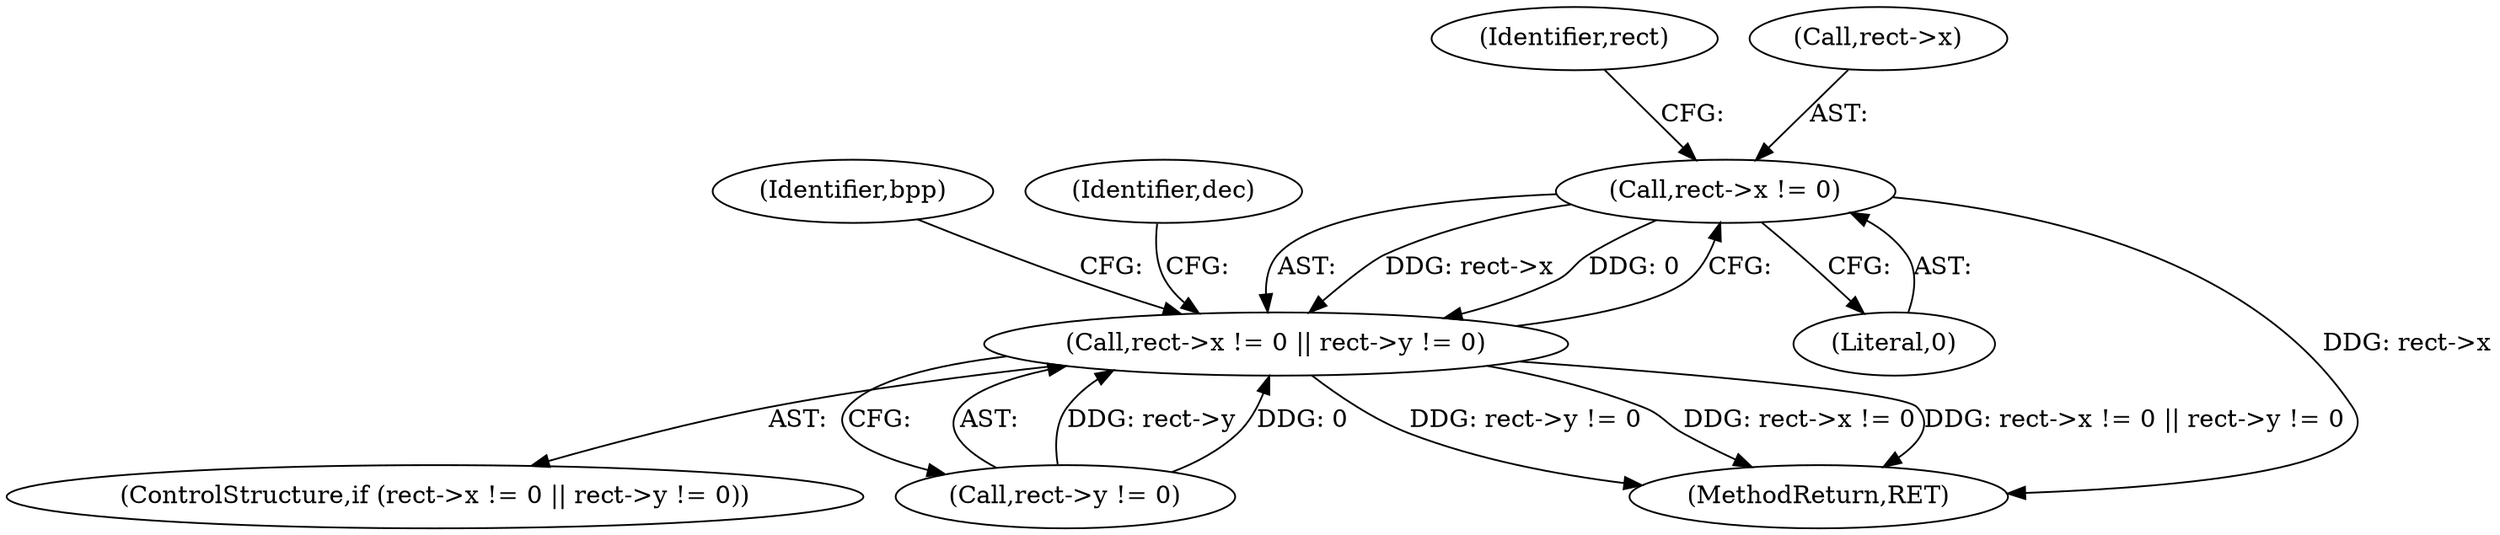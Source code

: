 digraph "0_gstreamer_4cb1bcf1422bbcd79c0f683edb7ee85e3f7a31fe_0@pointer" {
"1000163" [label="(Call,rect->x != 0)"];
"1000162" [label="(Call,rect->x != 0 || rect->y != 0)"];
"1000168" [label="(Call,rect->y != 0)"];
"1000180" [label="(Identifier,bpp)"];
"1000161" [label="(ControlStructure,if (rect->x != 0 || rect->y != 0))"];
"1000170" [label="(Identifier,rect)"];
"1000164" [label="(Call,rect->x)"];
"1000167" [label="(Literal,0)"];
"1000175" [label="(Identifier,dec)"];
"1000519" [label="(MethodReturn,RET)"];
"1000163" [label="(Call,rect->x != 0)"];
"1000162" [label="(Call,rect->x != 0 || rect->y != 0)"];
"1000163" -> "1000162"  [label="AST: "];
"1000163" -> "1000167"  [label="CFG: "];
"1000164" -> "1000163"  [label="AST: "];
"1000167" -> "1000163"  [label="AST: "];
"1000170" -> "1000163"  [label="CFG: "];
"1000162" -> "1000163"  [label="CFG: "];
"1000163" -> "1000519"  [label="DDG: rect->x"];
"1000163" -> "1000162"  [label="DDG: rect->x"];
"1000163" -> "1000162"  [label="DDG: 0"];
"1000162" -> "1000161"  [label="AST: "];
"1000162" -> "1000168"  [label="CFG: "];
"1000168" -> "1000162"  [label="AST: "];
"1000175" -> "1000162"  [label="CFG: "];
"1000180" -> "1000162"  [label="CFG: "];
"1000162" -> "1000519"  [label="DDG: rect->y != 0"];
"1000162" -> "1000519"  [label="DDG: rect->x != 0"];
"1000162" -> "1000519"  [label="DDG: rect->x != 0 || rect->y != 0"];
"1000168" -> "1000162"  [label="DDG: rect->y"];
"1000168" -> "1000162"  [label="DDG: 0"];
}
